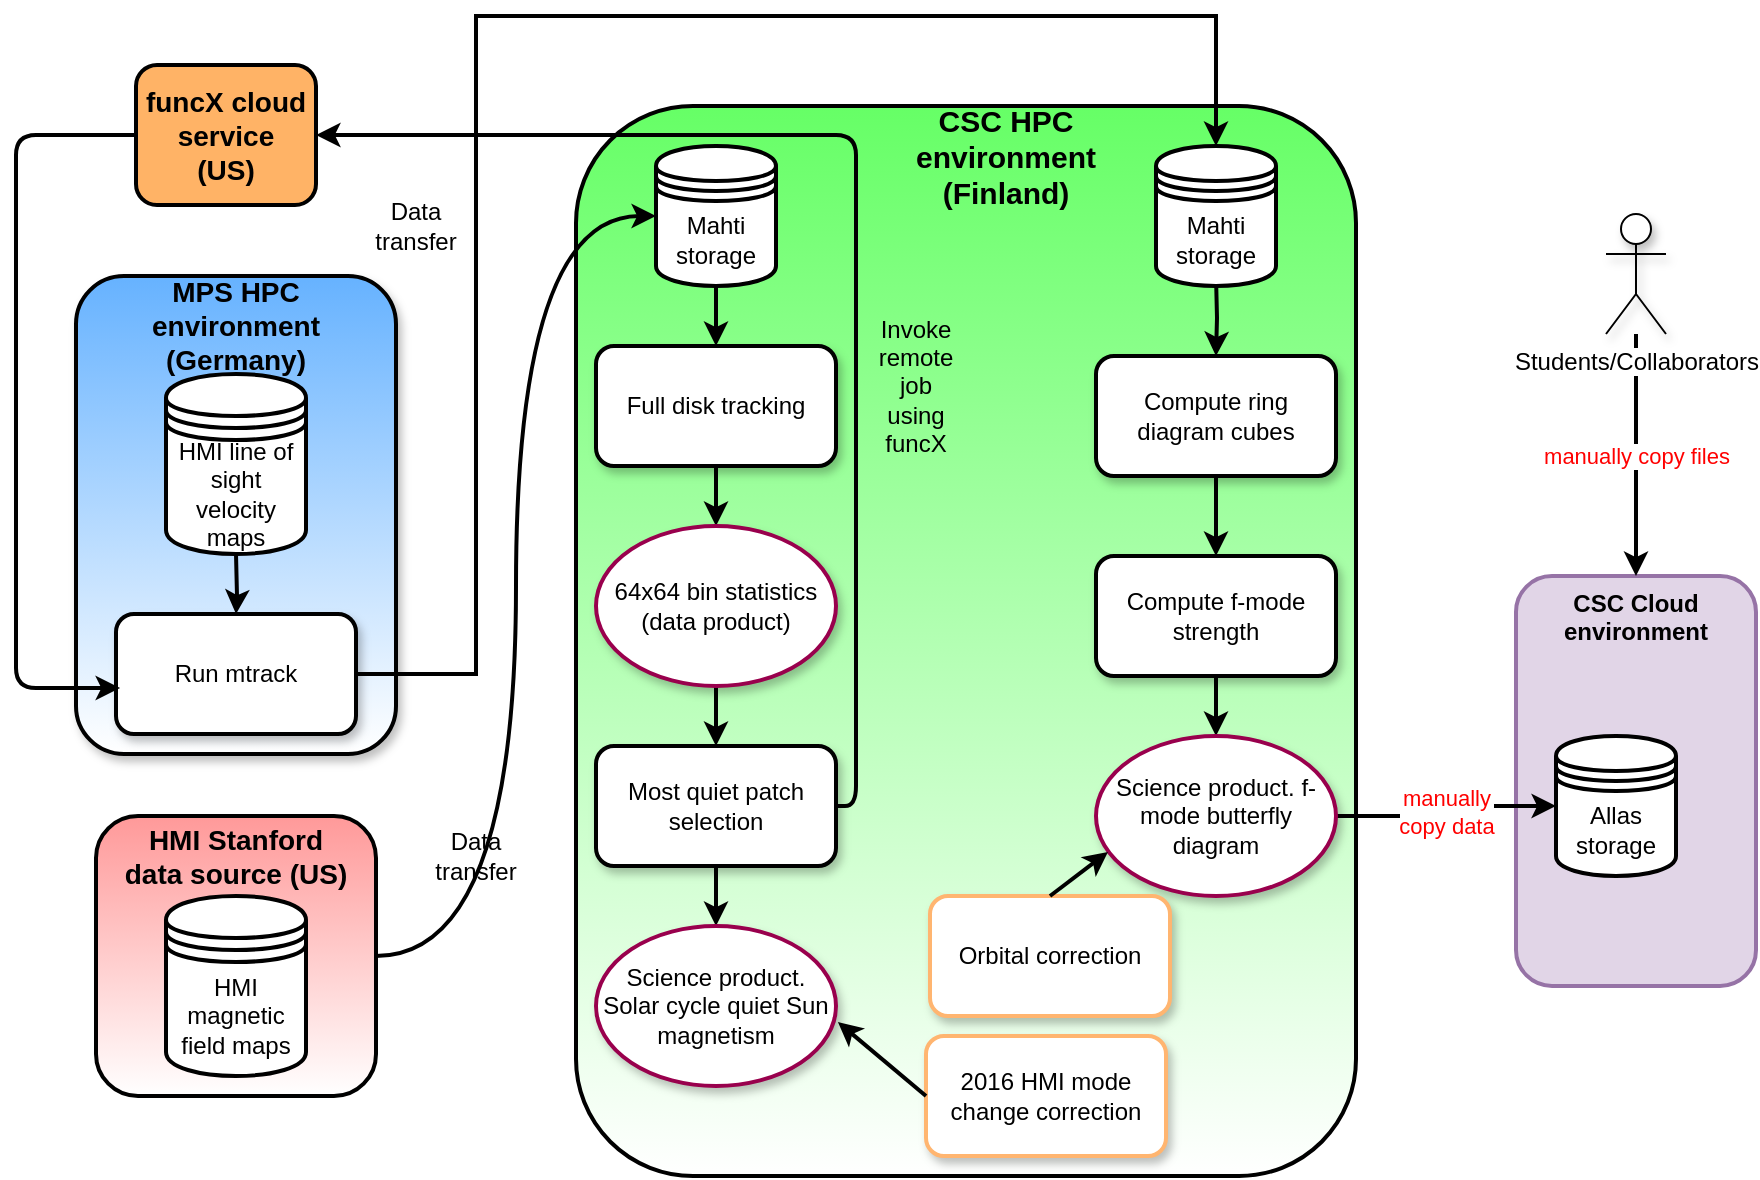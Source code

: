 <mxfile version="15.2.7" type="device"><diagram id="L8AhJDbbjJhSSqQMXIn3" name="Page-1"><mxGraphModel dx="1796" dy="640" grid="1" gridSize="10" guides="1" tooltips="1" connect="1" arrows="1" fold="1" page="1" pageScale="1" pageWidth="850" pageHeight="1100" math="0" shadow="0"><root><mxCell id="0"/><mxCell id="1" parent="0"/><mxCell id="Iogp9noPCbEPNp15c03P-1" value="&lt;b&gt;CSC Cloud &lt;br&gt;environment&lt;/b&gt;" style="rounded=1;whiteSpace=wrap;html=1;strokeWidth=2;fillColor=#e1d5e7;align=center;strokeColor=#9673a6;verticalAlign=top;" parent="1" vertex="1"><mxGeometry x="530" y="550" width="120" height="205" as="geometry"/></mxCell><mxCell id="Sili0XhORHnv65Zhyytd-11" value="" style="rounded=1;whiteSpace=wrap;html=1;strokeWidth=2;gradientColor=#ffffff;fillColor=#66B2FF;align=right;shadow=1;" parent="1" vertex="1"><mxGeometry x="-190" y="400" width="160" height="239" as="geometry"/></mxCell><mxCell id="Sili0XhORHnv65Zhyytd-5" value="" style="rounded=1;whiteSpace=wrap;html=1;strokeWidth=2;fillColor=#66FF66;gradientColor=#ffffff;comic=0;" parent="1" vertex="1"><mxGeometry x="60" y="315" width="390" height="535" as="geometry"/></mxCell><mxCell id="Sili0XhORHnv65Zhyytd-4" value="" style="rounded=1;whiteSpace=wrap;html=1;strokeWidth=2;gradientColor=#ffffff;fillColor=#FF9999;align=right;" parent="1" vertex="1"><mxGeometry x="-180" y="670" width="140" height="140" as="geometry"/></mxCell><mxCell id="CbrYqKTTjcID8T2sBDQm-4" value="" style="edgeStyle=orthogonalEdgeStyle;rounded=0;orthogonalLoop=1;jettySize=auto;html=1;entryX=0;entryY=0.5;entryDx=0;entryDy=0;strokeWidth=2;exitX=1;exitY=0.5;exitDx=0;exitDy=0;curved=1;" parent="1" source="Sili0XhORHnv65Zhyytd-4" target="Sili0XhORHnv65Zhyytd-7" edge="1"><mxGeometry relative="1" as="geometry"><mxPoint x="130" y="160" as="sourcePoint"/><mxPoint x="130" y="200" as="targetPoint"/></mxGeometry></mxCell><mxCell id="CbrYqKTTjcID8T2sBDQm-8" style="edgeStyle=orthogonalEdgeStyle;rounded=0;orthogonalLoop=1;jettySize=auto;html=1;exitX=0.5;exitY=1;exitDx=0;exitDy=0;entryX=0.5;entryY=0;entryDx=0;entryDy=0;strokeWidth=2;" parent="1" target="CbrYqKTTjcID8T2sBDQm-7" edge="1"><mxGeometry relative="1" as="geometry"><mxPoint x="130" y="405" as="sourcePoint"/></mxGeometry></mxCell><mxCell id="CbrYqKTTjcID8T2sBDQm-5" value="&lt;div align=&quot;center&quot;&gt;Data transfer&lt;/div&gt;" style="text;html=1;strokeColor=none;fillColor=none;align=center;verticalAlign=middle;whiteSpace=wrap;rounded=0;" parent="1" vertex="1"><mxGeometry x="-10" y="680" width="40" height="20" as="geometry"/></mxCell><mxCell id="CbrYqKTTjcID8T2sBDQm-10" style="edgeStyle=orthogonalEdgeStyle;rounded=0;orthogonalLoop=1;jettySize=auto;html=1;exitX=0.5;exitY=1;exitDx=0;exitDy=0;entryX=0.5;entryY=0;entryDx=0;entryDy=0;strokeWidth=2;" parent="1" source="CbrYqKTTjcID8T2sBDQm-7" target="CbrYqKTTjcID8T2sBDQm-9" edge="1"><mxGeometry relative="1" as="geometry"/></mxCell><mxCell id="CbrYqKTTjcID8T2sBDQm-7" value="Full disk tracking" style="rounded=1;whiteSpace=wrap;html=1;shadow=1;strokeWidth=2;" parent="1" vertex="1"><mxGeometry x="70" y="435" width="120" height="60" as="geometry"/></mxCell><mxCell id="CbrYqKTTjcID8T2sBDQm-12" style="edgeStyle=orthogonalEdgeStyle;rounded=0;orthogonalLoop=1;jettySize=auto;html=1;entryX=0.5;entryY=0;entryDx=0;entryDy=0;strokeWidth=2;" parent="1" source="CbrYqKTTjcID8T2sBDQm-9" target="CbrYqKTTjcID8T2sBDQm-11" edge="1"><mxGeometry relative="1" as="geometry"/></mxCell><mxCell id="CbrYqKTTjcID8T2sBDQm-9" value="64x64 bin statistics (data product)" style="ellipse;whiteSpace=wrap;html=1;strokeColor=#99004D;shadow=1;strokeWidth=2;" parent="1" vertex="1"><mxGeometry x="70" y="525" width="120" height="80" as="geometry"/></mxCell><mxCell id="CbrYqKTTjcID8T2sBDQm-14" value="" style="edgeStyle=orthogonalEdgeStyle;rounded=0;orthogonalLoop=1;jettySize=auto;html=1;strokeWidth=2;" parent="1" source="CbrYqKTTjcID8T2sBDQm-11" target="CbrYqKTTjcID8T2sBDQm-13" edge="1"><mxGeometry relative="1" as="geometry"/></mxCell><mxCell id="CbrYqKTTjcID8T2sBDQm-11" value="Most quiet patch selection" style="rounded=1;whiteSpace=wrap;html=1;shadow=1;strokeWidth=2;" parent="1" vertex="1"><mxGeometry x="70" y="635" width="120" height="60" as="geometry"/></mxCell><mxCell id="CbrYqKTTjcID8T2sBDQm-13" value="Science product. Solar cycle quiet Sun magnetism" style="ellipse;whiteSpace=wrap;html=1;shadow=1;strokeColor=#99004D;strokeWidth=2;" parent="1" vertex="1"><mxGeometry x="70" y="725" width="120" height="80" as="geometry"/></mxCell><mxCell id="CbrYqKTTjcID8T2sBDQm-17" value="" style="edgeStyle=orthogonalEdgeStyle;rounded=0;orthogonalLoop=1;jettySize=auto;html=1;strokeWidth=2;" parent="1" target="CbrYqKTTjcID8T2sBDQm-16" edge="1"><mxGeometry relative="1" as="geometry"><mxPoint x="-110" y="539" as="sourcePoint"/></mxGeometry></mxCell><mxCell id="CbrYqKTTjcID8T2sBDQm-19" value="" style="edgeStyle=orthogonalEdgeStyle;rounded=0;orthogonalLoop=1;jettySize=auto;html=1;strokeWidth=2;entryX=0.5;entryY=0;entryDx=0;entryDy=0;exitX=1;exitY=0.5;exitDx=0;exitDy=0;" parent="1" source="CbrYqKTTjcID8T2sBDQm-16" target="Sili0XhORHnv65Zhyytd-6" edge="1"><mxGeometry relative="1" as="geometry"><mxPoint x="380" y="310" as="targetPoint"/><Array as="points"><mxPoint x="10" y="599"/><mxPoint x="10" y="270"/><mxPoint x="380" y="270"/></Array></mxGeometry></mxCell><mxCell id="CbrYqKTTjcID8T2sBDQm-16" value="Run mtrack" style="rounded=1;whiteSpace=wrap;html=1;shadow=1;strokeWidth=2;" parent="1" vertex="1"><mxGeometry x="-170" y="569" width="120" height="60" as="geometry"/></mxCell><mxCell id="CbrYqKTTjcID8T2sBDQm-22" value="" style="edgeStyle=orthogonalEdgeStyle;rounded=0;orthogonalLoop=1;jettySize=auto;html=1;strokeWidth=2;" parent="1" target="CbrYqKTTjcID8T2sBDQm-21" edge="1"><mxGeometry relative="1" as="geometry"><mxPoint x="380" y="400" as="sourcePoint"/></mxGeometry></mxCell><mxCell id="CbrYqKTTjcID8T2sBDQm-20" value="&lt;div align=&quot;center&quot;&gt;Data transfer&lt;/div&gt;" style="text;html=1;strokeColor=none;fillColor=none;align=center;verticalAlign=middle;whiteSpace=wrap;rounded=0;" parent="1" vertex="1"><mxGeometry x="-40" y="364.5" width="40" height="20" as="geometry"/></mxCell><mxCell id="CbrYqKTTjcID8T2sBDQm-24" value="" style="edgeStyle=orthogonalEdgeStyle;rounded=0;orthogonalLoop=1;jettySize=auto;html=1;strokeWidth=2;" parent="1" source="CbrYqKTTjcID8T2sBDQm-21" target="CbrYqKTTjcID8T2sBDQm-23" edge="1"><mxGeometry relative="1" as="geometry"/></mxCell><mxCell id="CbrYqKTTjcID8T2sBDQm-21" value="Compute ring diagram cubes" style="rounded=1;whiteSpace=wrap;html=1;shadow=1;strokeWidth=2;" parent="1" vertex="1"><mxGeometry x="320" y="440" width="120" height="60" as="geometry"/></mxCell><mxCell id="CbrYqKTTjcID8T2sBDQm-26" value="" style="edgeStyle=orthogonalEdgeStyle;rounded=0;orthogonalLoop=1;jettySize=auto;html=1;strokeWidth=2;" parent="1" source="CbrYqKTTjcID8T2sBDQm-23" target="CbrYqKTTjcID8T2sBDQm-25" edge="1"><mxGeometry relative="1" as="geometry"/></mxCell><mxCell id="CbrYqKTTjcID8T2sBDQm-23" value="Compute f-mode strength" style="rounded=1;whiteSpace=wrap;html=1;shadow=1;strokeWidth=2;" parent="1" vertex="1"><mxGeometry x="320" y="540" width="120" height="60" as="geometry"/></mxCell><mxCell id="Iogp9noPCbEPNp15c03P-7" value="&lt;font color=&quot;#ff0000&quot;&gt;manually &lt;br&gt;copy data&lt;/font&gt;" style="edgeStyle=orthogonalEdgeStyle;rounded=0;orthogonalLoop=1;jettySize=auto;html=1;strokeWidth=2;endArrow=classic;endFill=1;" parent="1" source="CbrYqKTTjcID8T2sBDQm-25" target="Iogp9noPCbEPNp15c03P-2" edge="1"><mxGeometry relative="1" as="geometry"/></mxCell><mxCell id="CbrYqKTTjcID8T2sBDQm-25" value="Science product. f-mode butterfly diagram" style="ellipse;whiteSpace=wrap;html=1;strokeColor=#99004D;shadow=1;strokeWidth=2;" parent="1" vertex="1"><mxGeometry x="320" y="630" width="120" height="80" as="geometry"/></mxCell><mxCell id="CbrYqKTTjcID8T2sBDQm-27" value="2016 HMI mode change correction" style="rounded=1;whiteSpace=wrap;html=1;strokeColor=#FFB570;shadow=1;strokeWidth=2;" parent="1" vertex="1"><mxGeometry x="235" y="780" width="120" height="60" as="geometry"/></mxCell><mxCell id="CbrYqKTTjcID8T2sBDQm-31" value="Invoke remote job using funcX" style="text;html=1;strokeColor=none;fillColor=none;align=center;verticalAlign=middle;whiteSpace=wrap;rounded=0;shadow=1;direction=south;" parent="1" vertex="1"><mxGeometry x="220" y="435" width="20" height="40" as="geometry"/></mxCell><mxCell id="CbrYqKTTjcID8T2sBDQm-32" value="Orbital correction" style="rounded=1;whiteSpace=wrap;html=1;shadow=1;strokeColor=#FFB570;strokeWidth=2;" parent="1" vertex="1"><mxGeometry x="237" y="710" width="120" height="60" as="geometry"/></mxCell><mxCell id="Sili0XhORHnv65Zhyytd-6" value="Mahti storage" style="shape=datastore;whiteSpace=wrap;html=1;rounded=1;comic=0;strokeWidth=2;fillColor=#FFFFFF;gradientColor=none;" parent="1" vertex="1"><mxGeometry x="350" y="335" width="60" height="70" as="geometry"/></mxCell><mxCell id="Sili0XhORHnv65Zhyytd-7" value="Mahti storage" style="shape=datastore;whiteSpace=wrap;html=1;rounded=1;comic=0;strokeWidth=2;fillColor=#FFFFFF;gradientColor=none;" parent="1" vertex="1"><mxGeometry x="100" y="335" width="60" height="70" as="geometry"/></mxCell><mxCell id="Sili0XhORHnv65Zhyytd-10" value="&lt;div style=&quot;font-size: 14px&quot; align=&quot;center&quot;&gt;&lt;font style=&quot;font-size: 14px&quot;&gt;&lt;b&gt;&lt;font style=&quot;font-size: 14px&quot;&gt;HMI Stanford &lt;br&gt;&lt;/font&gt;&lt;/b&gt;&lt;/font&gt;&lt;/div&gt;&lt;div style=&quot;font-size: 14px&quot; align=&quot;center&quot;&gt;&lt;font style=&quot;font-size: 14px&quot;&gt;&lt;b&gt;&lt;font style=&quot;font-size: 14px&quot;&gt;data source (US)&lt;/font&gt;&lt;/b&gt;&lt;/font&gt;&lt;/div&gt;" style="text;html=1;strokeColor=none;fillColor=none;align=center;verticalAlign=middle;whiteSpace=wrap;rounded=0;comic=0;" parent="1" vertex="1"><mxGeometry x="-170" y="680" width="120" height="20" as="geometry"/></mxCell><mxCell id="Sili0XhORHnv65Zhyytd-12" value="&lt;font style=&quot;font-size: 14px&quot;&gt;&lt;b&gt;MPS HPC environment (Germany)&lt;/b&gt;&lt;/font&gt;" style="text;html=1;strokeColor=none;fillColor=none;align=center;verticalAlign=middle;whiteSpace=wrap;rounded=0;comic=0;" parent="1" vertex="1"><mxGeometry x="-170" y="410" width="120" height="29" as="geometry"/></mxCell><mxCell id="Sili0XhORHnv65Zhyytd-13" value="&lt;div&gt;HMI line of sight velocity maps&lt;/div&gt;" style="shape=datastore;whiteSpace=wrap;html=1;rounded=1;comic=0;strokeWidth=2;fillColor=#FFFFFF;gradientColor=none;" parent="1" vertex="1"><mxGeometry x="-145" y="449" width="70" height="90" as="geometry"/></mxCell><mxCell id="Sili0XhORHnv65Zhyytd-14" value="&lt;div&gt;HMI magnetic field maps&lt;/div&gt;" style="shape=datastore;whiteSpace=wrap;html=1;rounded=1;comic=0;strokeWidth=2;fillColor=#FFFFFF;gradientColor=none;" parent="1" vertex="1"><mxGeometry x="-145" y="710" width="70" height="90" as="geometry"/></mxCell><mxCell id="Sili0XhORHnv65Zhyytd-16" value="&lt;div style=&quot;font-size: 15px&quot; align=&quot;center&quot;&gt;&lt;b&gt;CSC HPC environment (Finland)&lt;/b&gt;&lt;/div&gt;" style="text;html=1;strokeColor=none;fillColor=none;align=center;verticalAlign=middle;whiteSpace=wrap;rounded=0;comic=0;" parent="1" vertex="1"><mxGeometry x="220" y="320" width="110" height="40" as="geometry"/></mxCell><mxCell id="Sili0XhORHnv65Zhyytd-19" value="" style="endArrow=classic;html=1;strokeWidth=2;entryX=0.05;entryY=0.725;entryDx=0;entryDy=0;exitX=0.5;exitY=0;exitDx=0;exitDy=0;entryPerimeter=0;" parent="1" source="CbrYqKTTjcID8T2sBDQm-32" target="CbrYqKTTjcID8T2sBDQm-25" edge="1"><mxGeometry width="50" height="50" relative="1" as="geometry"><mxPoint x="510" y="830" as="sourcePoint"/><mxPoint x="560" y="780" as="targetPoint"/></mxGeometry></mxCell><mxCell id="Sili0XhORHnv65Zhyytd-20" value="" style="endArrow=classic;html=1;strokeWidth=2;entryX=1.008;entryY=0.6;entryDx=0;entryDy=0;entryPerimeter=0;exitX=0;exitY=0.5;exitDx=0;exitDy=0;" parent="1" source="CbrYqKTTjcID8T2sBDQm-27" target="CbrYqKTTjcID8T2sBDQm-13" edge="1"><mxGeometry width="50" height="50" relative="1" as="geometry"><mxPoint x="30" y="1020" as="sourcePoint"/><mxPoint x="80" y="970" as="targetPoint"/></mxGeometry></mxCell><mxCell id="Sili0XhORHnv65Zhyytd-21" value="&lt;font style=&quot;font-size: 14px&quot;&gt;&lt;b&gt;funcX cloud service&lt;br&gt;(US)&lt;br&gt;&lt;/b&gt;&lt;/font&gt;" style="rounded=1;whiteSpace=wrap;html=1;comic=0;strokeWidth=2;fillColor=#FFB366;gradientColor=none;" parent="1" vertex="1"><mxGeometry x="-160" y="294.5" width="90" height="70" as="geometry"/></mxCell><mxCell id="Sili0XhORHnv65Zhyytd-26" value="" style="endArrow=classic;html=1;strokeWidth=2;entryX=1;entryY=0.5;entryDx=0;entryDy=0;edgeStyle=orthogonalEdgeStyle;" parent="1" target="Sili0XhORHnv65Zhyytd-21" edge="1"><mxGeometry width="50" height="50" relative="1" as="geometry"><mxPoint x="189" y="665" as="sourcePoint"/><mxPoint x="500" y="400" as="targetPoint"/><Array as="points"><mxPoint x="189" y="665"/><mxPoint x="200" y="665"/><mxPoint x="200" y="330"/></Array></mxGeometry></mxCell><mxCell id="Sili0XhORHnv65Zhyytd-28" value="" style="endArrow=classic;html=1;strokeWidth=2;entryX=0.017;entryY=0.617;entryDx=0;entryDy=0;entryPerimeter=0;edgeStyle=orthogonalEdgeStyle;exitX=0;exitY=0.5;exitDx=0;exitDy=0;" parent="1" source="Sili0XhORHnv65Zhyytd-21" target="CbrYqKTTjcID8T2sBDQm-16" edge="1"><mxGeometry width="50" height="50" relative="1" as="geometry"><mxPoint x="170" y="228" as="sourcePoint"/><mxPoint x="590" y="240" as="targetPoint"/><Array as="points"><mxPoint x="-220" y="330"/><mxPoint x="-220" y="606"/></Array></mxGeometry></mxCell><mxCell id="Iogp9noPCbEPNp15c03P-2" value="Allas storage" style="shape=datastore;whiteSpace=wrap;html=1;rounded=1;comic=0;strokeWidth=2;fillColor=#FFFFFF;gradientColor=none;" parent="1" vertex="1"><mxGeometry x="550" y="630" width="60" height="70" as="geometry"/></mxCell><mxCell id="Iogp9noPCbEPNp15c03P-4" value="&lt;font color=&quot;#ff0000&quot;&gt;manually copy files&lt;/font&gt;" style="edgeStyle=orthogonalEdgeStyle;rounded=0;orthogonalLoop=1;jettySize=auto;html=1;strokeWidth=2;" parent="1" source="Iogp9noPCbEPNp15c03P-3" target="Iogp9noPCbEPNp15c03P-1" edge="1"><mxGeometry relative="1" as="geometry"/></mxCell><mxCell id="Iogp9noPCbEPNp15c03P-3" value="Students/Collaborators" style="shape=umlActor;verticalLabelPosition=bottom;labelBackgroundColor=#ffffff;verticalAlign=top;html=1;outlineConnect=0;shadow=1;gradientColor=#ffffff;" parent="1" vertex="1"><mxGeometry x="575" y="369" width="30" height="60" as="geometry"/></mxCell></root></mxGraphModel></diagram></mxfile>